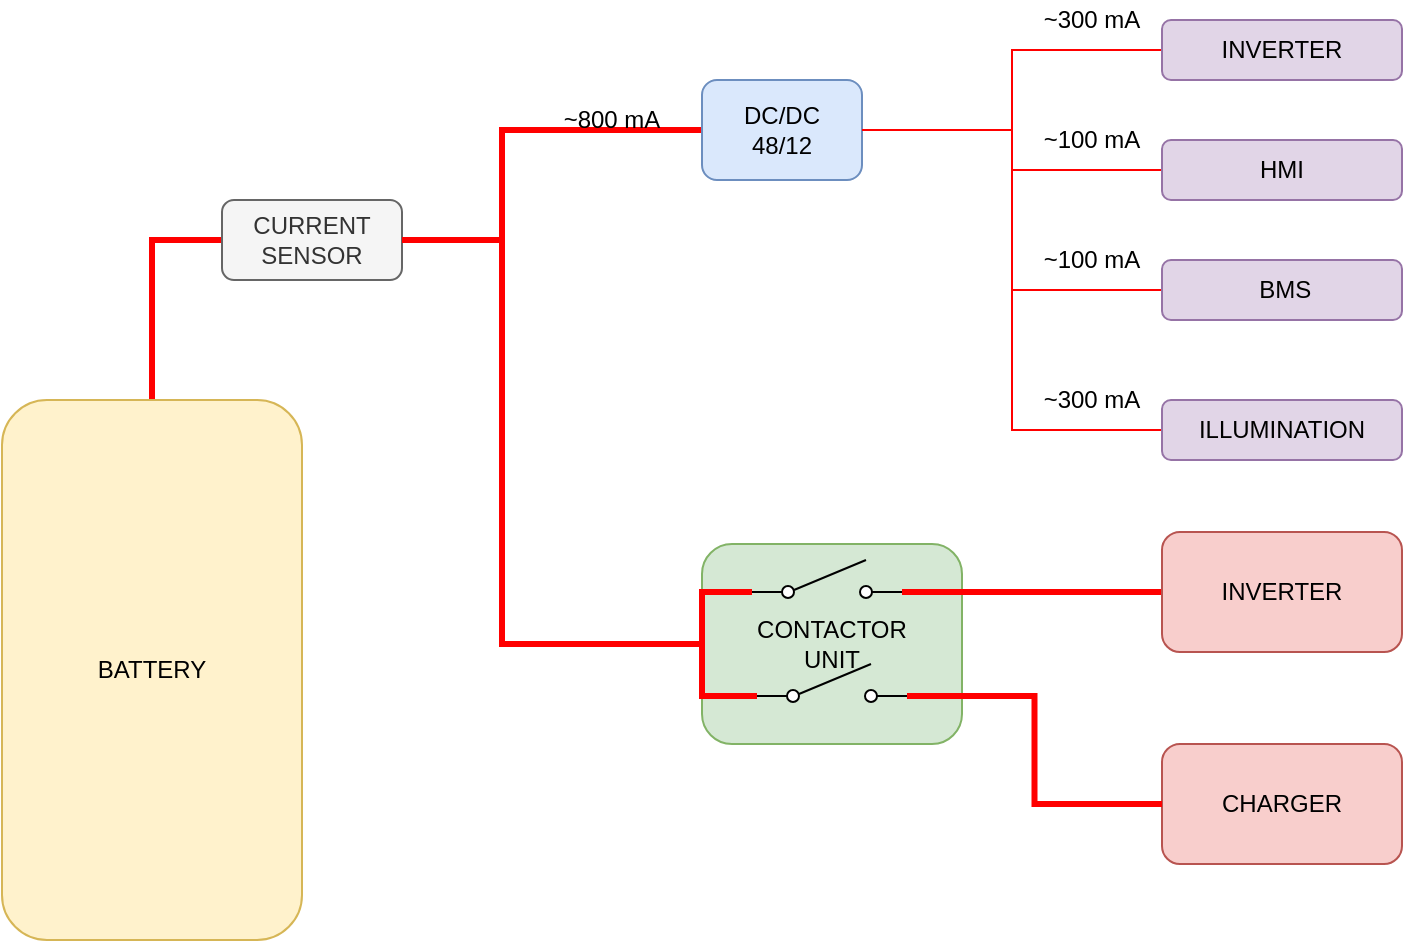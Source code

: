<mxfile version="14.7.4" type="github">
  <diagram id="hdaMLQeRpg_BN8uSPiEy" name="Page-1">
    <mxGraphModel dx="782" dy="523" grid="1" gridSize="10" guides="1" tooltips="1" connect="1" arrows="1" fold="1" page="1" pageScale="1" pageWidth="850" pageHeight="1100" math="0" shadow="0">
      <root>
        <mxCell id="0" />
        <mxCell id="1" parent="0" />
        <mxCell id="NeQQzvrU6vEBzfEt9V7G-8" style="edgeStyle=orthogonalEdgeStyle;rounded=0;orthogonalLoop=1;jettySize=auto;html=1;exitX=0.5;exitY=0;exitDx=0;exitDy=0;entryX=0;entryY=0.5;entryDx=0;entryDy=0;endArrow=none;endFill=0;strokeColor=#FF0000;strokeWidth=3;" edge="1" parent="1" source="NeQQzvrU6vEBzfEt9V7G-1" target="NeQQzvrU6vEBzfEt9V7G-2">
          <mxGeometry relative="1" as="geometry" />
        </mxCell>
        <mxCell id="NeQQzvrU6vEBzfEt9V7G-1" value="BATTERY" style="rounded=1;whiteSpace=wrap;html=1;fillColor=#fff2cc;strokeColor=#d6b656;" vertex="1" parent="1">
          <mxGeometry x="50" y="200" width="150" height="270" as="geometry" />
        </mxCell>
        <mxCell id="NeQQzvrU6vEBzfEt9V7G-2" value="CURRENT &lt;br&gt;SENSOR" style="rounded=1;whiteSpace=wrap;html=1;fillColor=#f5f5f5;strokeColor=#666666;fontColor=#333333;" vertex="1" parent="1">
          <mxGeometry x="160" y="100" width="90" height="40" as="geometry" />
        </mxCell>
        <mxCell id="NeQQzvrU6vEBzfEt9V7G-7" style="edgeStyle=orthogonalEdgeStyle;rounded=0;orthogonalLoop=1;jettySize=auto;html=1;exitX=0;exitY=0.5;exitDx=0;exitDy=0;entryX=1;entryY=0.5;entryDx=0;entryDy=0;endArrow=none;endFill=0;strokeColor=#FF0000;strokeWidth=3;" edge="1" parent="1" source="NeQQzvrU6vEBzfEt9V7G-3" target="NeQQzvrU6vEBzfEt9V7G-2">
          <mxGeometry relative="1" as="geometry">
            <mxPoint x="390" y="200" as="targetPoint" />
            <Array as="points">
              <mxPoint x="300" y="65" />
              <mxPoint x="300" y="120" />
            </Array>
          </mxGeometry>
        </mxCell>
        <mxCell id="NeQQzvrU6vEBzfEt9V7G-16" style="edgeStyle=orthogonalEdgeStyle;rounded=0;orthogonalLoop=1;jettySize=auto;html=1;exitX=1;exitY=0.5;exitDx=0;exitDy=0;entryX=0;entryY=0.5;entryDx=0;entryDy=0;endArrow=none;endFill=0;strokeColor=#FF0000;" edge="1" parent="1" source="NeQQzvrU6vEBzfEt9V7G-3" target="NeQQzvrU6vEBzfEt9V7G-12">
          <mxGeometry relative="1" as="geometry" />
        </mxCell>
        <mxCell id="NeQQzvrU6vEBzfEt9V7G-3" value="DC/DC&lt;br&gt;48/12" style="rounded=1;whiteSpace=wrap;html=1;fillColor=#dae8fc;strokeColor=#6c8ebf;" vertex="1" parent="1">
          <mxGeometry x="400" y="40" width="80" height="50" as="geometry" />
        </mxCell>
        <mxCell id="NeQQzvrU6vEBzfEt9V7G-6" style="edgeStyle=orthogonalEdgeStyle;rounded=0;orthogonalLoop=1;jettySize=auto;html=1;exitX=0;exitY=0.5;exitDx=0;exitDy=0;endArrow=none;endFill=0;strokeColor=#FF0000;entryX=1;entryY=0.5;entryDx=0;entryDy=0;strokeWidth=3;" edge="1" parent="1" source="NeQQzvrU6vEBzfEt9V7G-4" target="NeQQzvrU6vEBzfEt9V7G-2">
          <mxGeometry relative="1" as="geometry">
            <mxPoint x="390" y="200" as="targetPoint" />
            <Array as="points">
              <mxPoint x="300" y="322" />
              <mxPoint x="300" y="120" />
            </Array>
          </mxGeometry>
        </mxCell>
        <mxCell id="NeQQzvrU6vEBzfEt9V7G-4" value="CONTACTOR&lt;br&gt;UNIT" style="rounded=1;whiteSpace=wrap;html=1;fillColor=#d5e8d4;strokeColor=#82b366;" vertex="1" parent="1">
          <mxGeometry x="400" y="272" width="130" height="100" as="geometry" />
        </mxCell>
        <mxCell id="NeQQzvrU6vEBzfEt9V7G-10" value="~800 mA" style="text;html=1;strokeColor=none;fillColor=none;align=center;verticalAlign=middle;whiteSpace=wrap;rounded=0;" vertex="1" parent="1">
          <mxGeometry x="320" y="50" width="70" height="20" as="geometry" />
        </mxCell>
        <mxCell id="NeQQzvrU6vEBzfEt9V7G-12" value="INVERTER" style="rounded=1;whiteSpace=wrap;html=1;fillColor=#e1d5e7;strokeColor=#9673a6;" vertex="1" parent="1">
          <mxGeometry x="630" y="10" width="120" height="30" as="geometry" />
        </mxCell>
        <mxCell id="NeQQzvrU6vEBzfEt9V7G-17" style="edgeStyle=orthogonalEdgeStyle;rounded=0;orthogonalLoop=1;jettySize=auto;html=1;exitX=0;exitY=0.5;exitDx=0;exitDy=0;entryX=1;entryY=0.5;entryDx=0;entryDy=0;endArrow=none;endFill=0;strokeColor=#FF0000;strokeWidth=1;" edge="1" parent="1" source="NeQQzvrU6vEBzfEt9V7G-13" target="NeQQzvrU6vEBzfEt9V7G-3">
          <mxGeometry relative="1" as="geometry" />
        </mxCell>
        <mxCell id="NeQQzvrU6vEBzfEt9V7G-13" value="HMI" style="rounded=1;whiteSpace=wrap;html=1;fillColor=#e1d5e7;strokeColor=#9673a6;" vertex="1" parent="1">
          <mxGeometry x="630" y="70" width="120" height="30" as="geometry" />
        </mxCell>
        <mxCell id="NeQQzvrU6vEBzfEt9V7G-18" style="edgeStyle=orthogonalEdgeStyle;rounded=0;orthogonalLoop=1;jettySize=auto;html=1;exitX=0;exitY=0.5;exitDx=0;exitDy=0;entryX=1;entryY=0.5;entryDx=0;entryDy=0;endArrow=none;endFill=0;strokeColor=#FF0000;strokeWidth=1;" edge="1" parent="1" source="NeQQzvrU6vEBzfEt9V7G-14" target="NeQQzvrU6vEBzfEt9V7G-3">
          <mxGeometry relative="1" as="geometry" />
        </mxCell>
        <mxCell id="NeQQzvrU6vEBzfEt9V7G-14" value="&amp;nbsp;BMS" style="rounded=1;whiteSpace=wrap;html=1;fillColor=#e1d5e7;strokeColor=#9673a6;" vertex="1" parent="1">
          <mxGeometry x="630" y="130" width="120" height="30" as="geometry" />
        </mxCell>
        <mxCell id="NeQQzvrU6vEBzfEt9V7G-19" style="edgeStyle=orthogonalEdgeStyle;rounded=0;orthogonalLoop=1;jettySize=auto;html=1;exitX=0;exitY=0.5;exitDx=0;exitDy=0;entryX=1;entryY=0.5;entryDx=0;entryDy=0;endArrow=none;endFill=0;strokeColor=#FF0000;strokeWidth=1;" edge="1" parent="1" source="NeQQzvrU6vEBzfEt9V7G-15" target="NeQQzvrU6vEBzfEt9V7G-3">
          <mxGeometry relative="1" as="geometry" />
        </mxCell>
        <mxCell id="NeQQzvrU6vEBzfEt9V7G-15" value="ILLUMINATION" style="rounded=1;whiteSpace=wrap;html=1;fillColor=#e1d5e7;strokeColor=#9673a6;" vertex="1" parent="1">
          <mxGeometry x="630" y="200" width="120" height="30" as="geometry" />
        </mxCell>
        <mxCell id="NeQQzvrU6vEBzfEt9V7G-31" style="edgeStyle=orthogonalEdgeStyle;rounded=0;orthogonalLoop=1;jettySize=auto;html=1;exitX=0;exitY=0.5;exitDx=0;exitDy=0;entryX=1;entryY=0.84;entryDx=0;entryDy=0;entryPerimeter=0;endArrow=none;endFill=0;strokeColor=#FF0000;strokeWidth=3;" edge="1" parent="1" source="NeQQzvrU6vEBzfEt9V7G-20" target="NeQQzvrU6vEBzfEt9V7G-29">
          <mxGeometry relative="1" as="geometry" />
        </mxCell>
        <mxCell id="NeQQzvrU6vEBzfEt9V7G-20" value="INVERTER" style="rounded=1;whiteSpace=wrap;html=1;fillColor=#f8cecc;strokeColor=#b85450;" vertex="1" parent="1">
          <mxGeometry x="630" y="266" width="120" height="60" as="geometry" />
        </mxCell>
        <mxCell id="NeQQzvrU6vEBzfEt9V7G-21" value="CHARGER" style="rounded=1;whiteSpace=wrap;html=1;fillColor=#f8cecc;strokeColor=#b85450;" vertex="1" parent="1">
          <mxGeometry x="630" y="372" width="120" height="60" as="geometry" />
        </mxCell>
        <mxCell id="NeQQzvrU6vEBzfEt9V7G-24" value="~300 mA" style="text;html=1;strokeColor=none;fillColor=none;align=center;verticalAlign=middle;whiteSpace=wrap;rounded=0;" vertex="1" parent="1">
          <mxGeometry x="560" width="70" height="20" as="geometry" />
        </mxCell>
        <mxCell id="NeQQzvrU6vEBzfEt9V7G-25" value="~100 mA" style="text;html=1;strokeColor=none;fillColor=none;align=center;verticalAlign=middle;whiteSpace=wrap;rounded=0;" vertex="1" parent="1">
          <mxGeometry x="560" y="60" width="70" height="20" as="geometry" />
        </mxCell>
        <mxCell id="NeQQzvrU6vEBzfEt9V7G-26" value="~100 mA" style="text;html=1;strokeColor=none;fillColor=none;align=center;verticalAlign=middle;whiteSpace=wrap;rounded=0;" vertex="1" parent="1">
          <mxGeometry x="560" y="120" width="70" height="20" as="geometry" />
        </mxCell>
        <mxCell id="NeQQzvrU6vEBzfEt9V7G-28" value="~300 mA" style="text;html=1;strokeColor=none;fillColor=none;align=center;verticalAlign=middle;whiteSpace=wrap;rounded=0;" vertex="1" parent="1">
          <mxGeometry x="560" y="190" width="70" height="20" as="geometry" />
        </mxCell>
        <mxCell id="NeQQzvrU6vEBzfEt9V7G-33" style="edgeStyle=orthogonalEdgeStyle;rounded=0;orthogonalLoop=1;jettySize=auto;html=1;exitX=0;exitY=0.84;exitDx=0;exitDy=0;exitPerimeter=0;entryX=0;entryY=0.5;entryDx=0;entryDy=0;endArrow=none;endFill=0;strokeColor=#FF0000;strokeWidth=3;" edge="1" parent="1" source="NeQQzvrU6vEBzfEt9V7G-29" target="NeQQzvrU6vEBzfEt9V7G-4">
          <mxGeometry relative="1" as="geometry" />
        </mxCell>
        <mxCell id="NeQQzvrU6vEBzfEt9V7G-29" value="" style="pointerEvents=1;verticalLabelPosition=bottom;shadow=0;dashed=0;align=center;html=1;verticalAlign=top;shape=mxgraph.electrical.electro-mechanical.simple_switch;" vertex="1" parent="1">
          <mxGeometry x="425" y="280" width="75" height="19" as="geometry" />
        </mxCell>
        <mxCell id="NeQQzvrU6vEBzfEt9V7G-32" style="edgeStyle=orthogonalEdgeStyle;rounded=0;orthogonalLoop=1;jettySize=auto;html=1;exitX=1;exitY=0.84;exitDx=0;exitDy=0;exitPerimeter=0;entryX=0;entryY=0.5;entryDx=0;entryDy=0;endArrow=none;endFill=0;strokeColor=#FF0000;strokeWidth=3;" edge="1" parent="1" source="NeQQzvrU6vEBzfEt9V7G-30" target="NeQQzvrU6vEBzfEt9V7G-21">
          <mxGeometry relative="1" as="geometry" />
        </mxCell>
        <mxCell id="NeQQzvrU6vEBzfEt9V7G-34" style="edgeStyle=orthogonalEdgeStyle;rounded=0;orthogonalLoop=1;jettySize=auto;html=1;exitX=0;exitY=0.84;exitDx=0;exitDy=0;exitPerimeter=0;endArrow=none;endFill=0;strokeColor=#FF0000;strokeWidth=3;" edge="1" parent="1" source="NeQQzvrU6vEBzfEt9V7G-30">
          <mxGeometry relative="1" as="geometry">
            <mxPoint x="400" y="320" as="targetPoint" />
          </mxGeometry>
        </mxCell>
        <mxCell id="NeQQzvrU6vEBzfEt9V7G-30" value="" style="pointerEvents=1;verticalLabelPosition=bottom;shadow=0;dashed=0;align=center;html=1;verticalAlign=top;shape=mxgraph.electrical.electro-mechanical.simple_switch;" vertex="1" parent="1">
          <mxGeometry x="427.5" y="332" width="75" height="19" as="geometry" />
        </mxCell>
      </root>
    </mxGraphModel>
  </diagram>
</mxfile>
